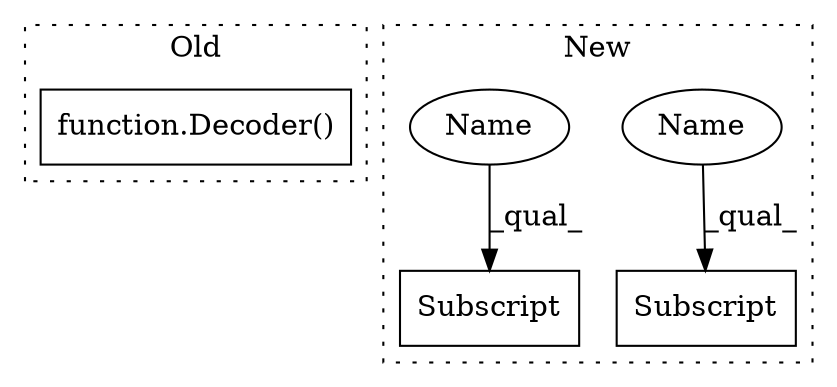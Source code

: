 digraph G {
subgraph cluster0 {
1 [label="function.Decoder()" a="75" s="5003,5043" l="8,1" shape="box"];
label = "Old";
style="dotted";
}
subgraph cluster1 {
2 [label="Subscript" a="63" s="990,0" l="19,0" shape="box"];
3 [label="Subscript" a="63" s="738,0" l="19,0" shape="box"];
4 [label="Name" a="87" s="990" l="16" shape="ellipse"];
5 [label="Name" a="87" s="738" l="16" shape="ellipse"];
label = "New";
style="dotted";
}
4 -> 2 [label="_qual_"];
5 -> 3 [label="_qual_"];
}